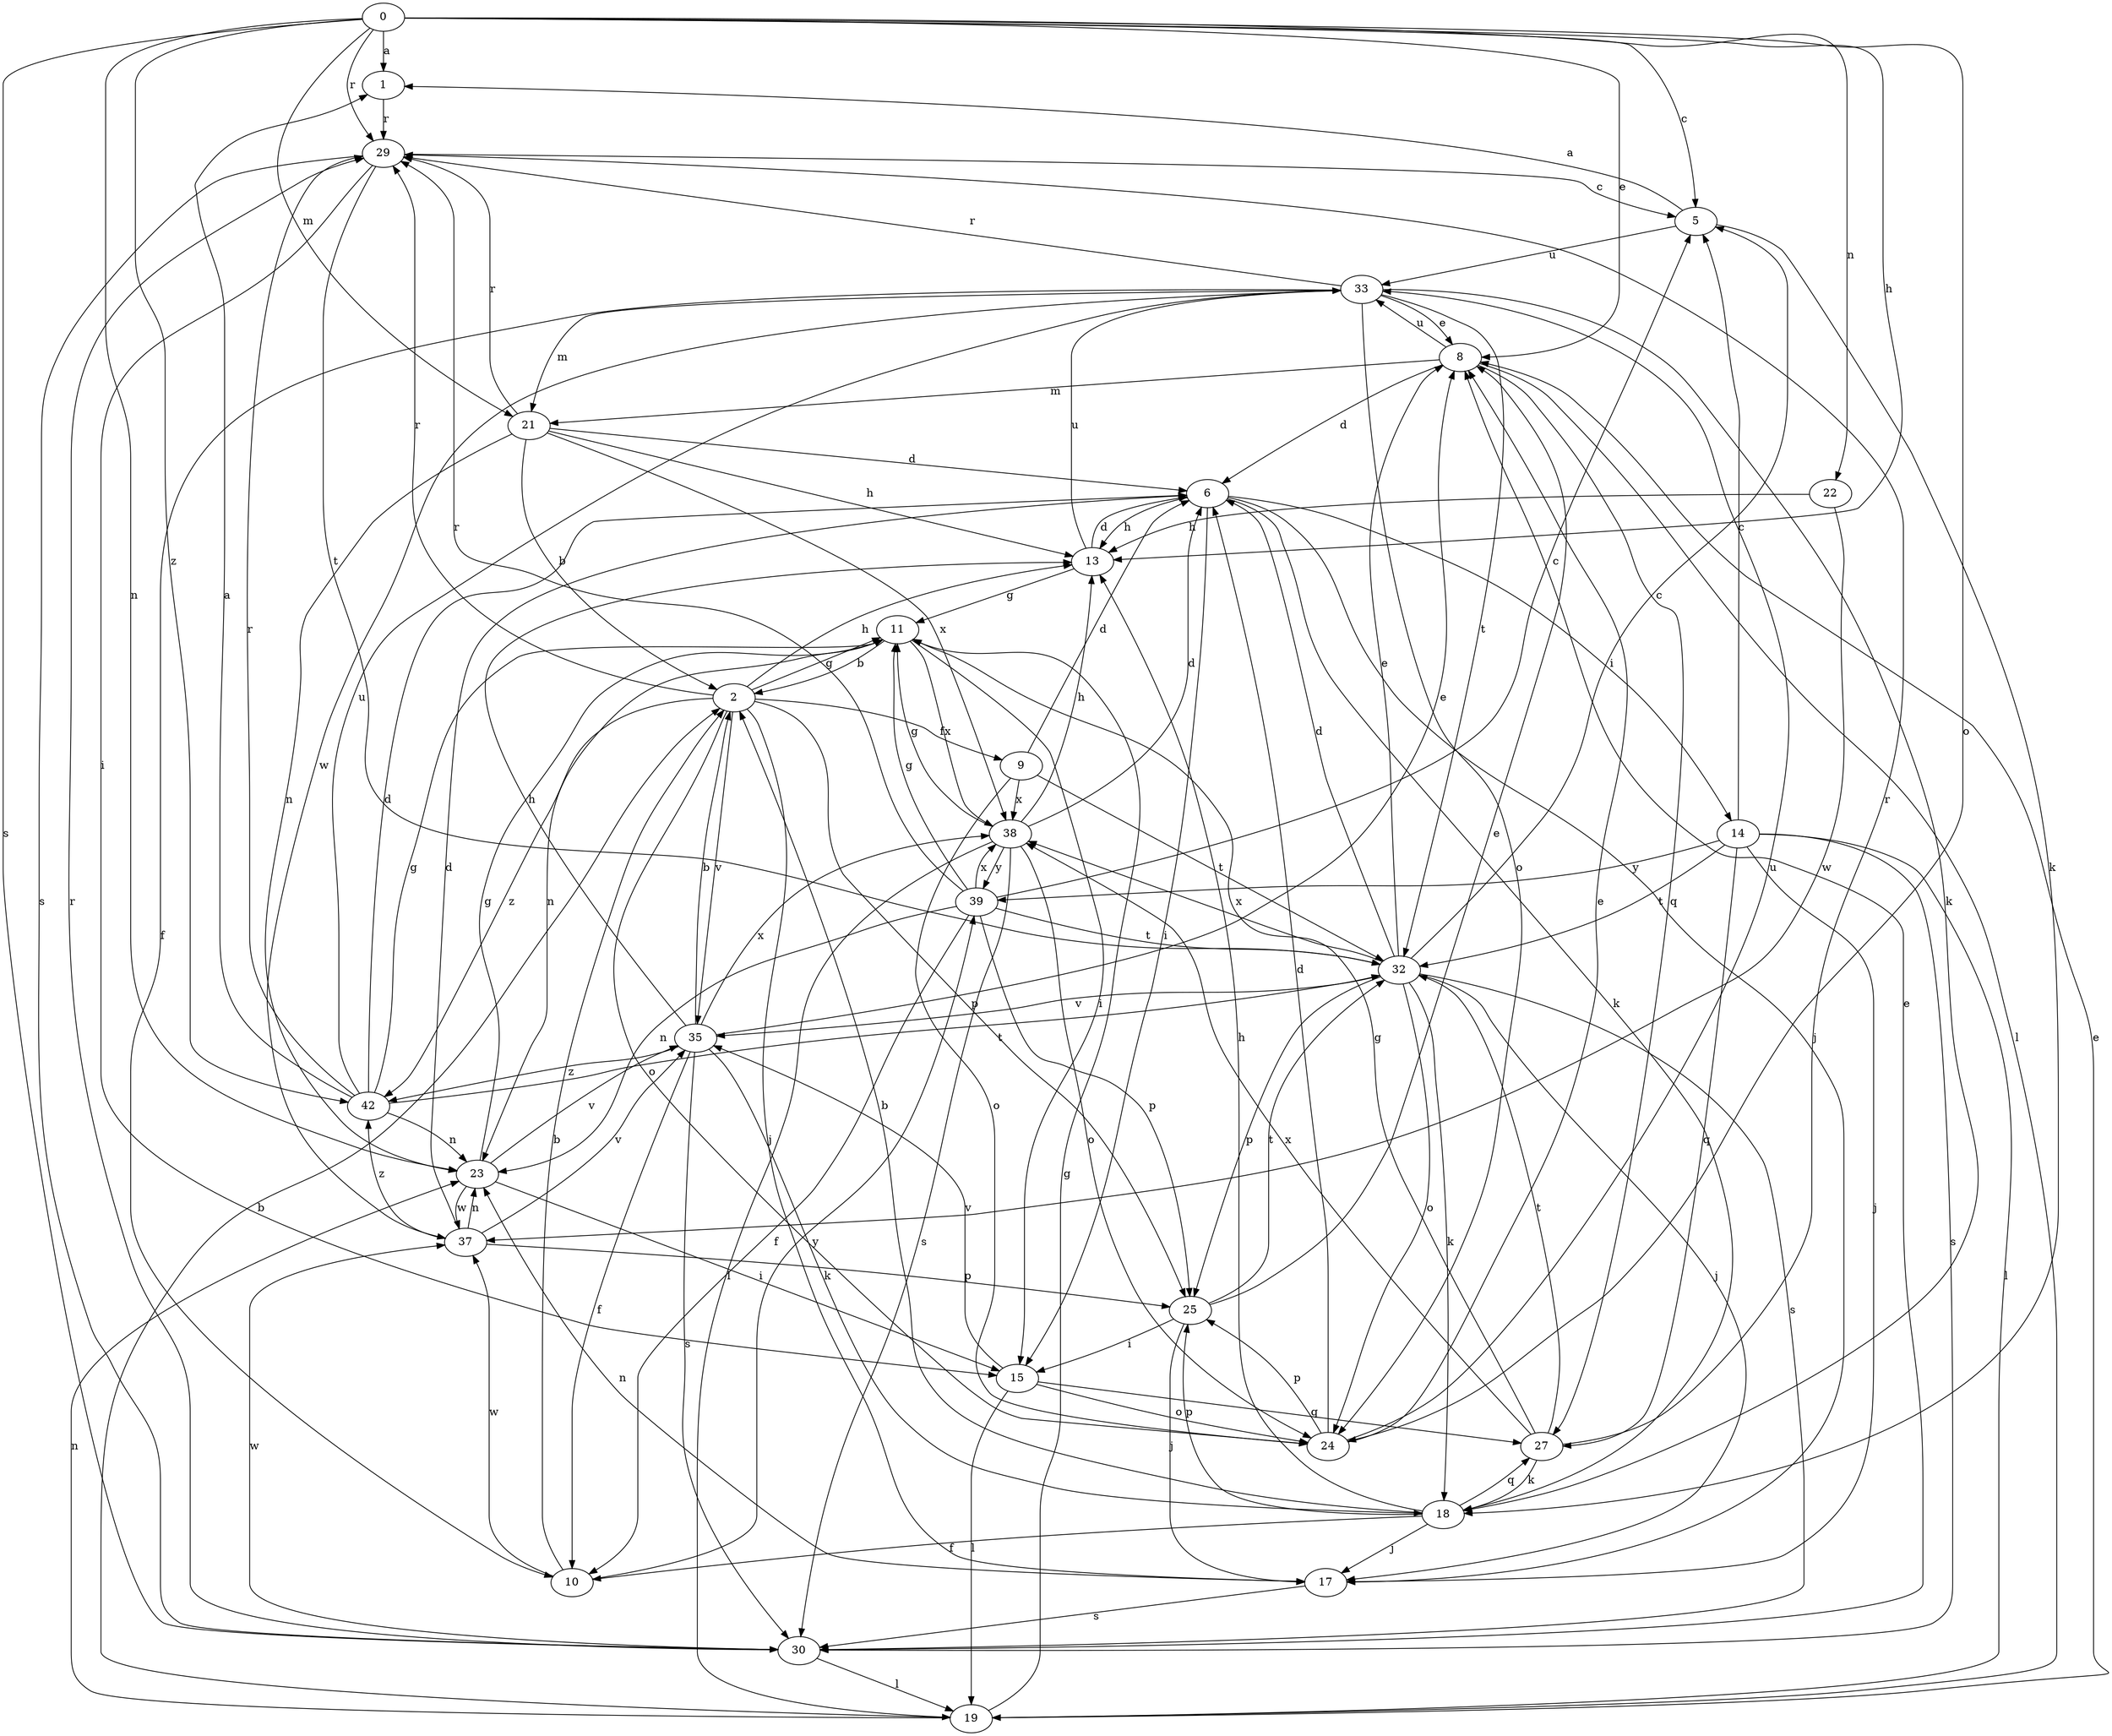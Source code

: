strict digraph  {
0;
1;
2;
5;
6;
8;
9;
10;
11;
13;
14;
15;
17;
18;
19;
21;
22;
23;
24;
25;
27;
29;
30;
32;
33;
35;
37;
38;
39;
42;
0 -> 1  [label=a];
0 -> 5  [label=c];
0 -> 8  [label=e];
0 -> 13  [label=h];
0 -> 21  [label=m];
0 -> 22  [label=n];
0 -> 23  [label=n];
0 -> 24  [label=o];
0 -> 29  [label=r];
0 -> 30  [label=s];
0 -> 42  [label=z];
1 -> 29  [label=r];
2 -> 9  [label=f];
2 -> 11  [label=g];
2 -> 13  [label=h];
2 -> 17  [label=j];
2 -> 24  [label=o];
2 -> 25  [label=p];
2 -> 29  [label=r];
2 -> 35  [label=v];
2 -> 42  [label=z];
5 -> 1  [label=a];
5 -> 18  [label=k];
5 -> 33  [label=u];
6 -> 13  [label=h];
6 -> 14  [label=i];
6 -> 15  [label=i];
6 -> 17  [label=j];
6 -> 18  [label=k];
8 -> 6  [label=d];
8 -> 19  [label=l];
8 -> 21  [label=m];
8 -> 27  [label=q];
8 -> 33  [label=u];
9 -> 6  [label=d];
9 -> 24  [label=o];
9 -> 32  [label=t];
9 -> 38  [label=x];
10 -> 2  [label=b];
10 -> 37  [label=w];
10 -> 39  [label=y];
11 -> 2  [label=b];
11 -> 15  [label=i];
11 -> 23  [label=n];
11 -> 38  [label=x];
13 -> 6  [label=d];
13 -> 11  [label=g];
13 -> 33  [label=u];
14 -> 5  [label=c];
14 -> 17  [label=j];
14 -> 19  [label=l];
14 -> 27  [label=q];
14 -> 30  [label=s];
14 -> 32  [label=t];
14 -> 39  [label=y];
15 -> 19  [label=l];
15 -> 24  [label=o];
15 -> 27  [label=q];
15 -> 35  [label=v];
17 -> 23  [label=n];
17 -> 30  [label=s];
18 -> 2  [label=b];
18 -> 10  [label=f];
18 -> 13  [label=h];
18 -> 17  [label=j];
18 -> 25  [label=p];
18 -> 27  [label=q];
19 -> 2  [label=b];
19 -> 8  [label=e];
19 -> 11  [label=g];
19 -> 23  [label=n];
21 -> 2  [label=b];
21 -> 6  [label=d];
21 -> 13  [label=h];
21 -> 23  [label=n];
21 -> 29  [label=r];
21 -> 38  [label=x];
22 -> 13  [label=h];
22 -> 37  [label=w];
23 -> 11  [label=g];
23 -> 15  [label=i];
23 -> 35  [label=v];
23 -> 37  [label=w];
24 -> 6  [label=d];
24 -> 8  [label=e];
24 -> 25  [label=p];
24 -> 33  [label=u];
25 -> 8  [label=e];
25 -> 15  [label=i];
25 -> 17  [label=j];
25 -> 32  [label=t];
27 -> 11  [label=g];
27 -> 18  [label=k];
27 -> 29  [label=r];
27 -> 32  [label=t];
27 -> 38  [label=x];
29 -> 5  [label=c];
29 -> 15  [label=i];
29 -> 30  [label=s];
29 -> 32  [label=t];
30 -> 8  [label=e];
30 -> 19  [label=l];
30 -> 29  [label=r];
30 -> 37  [label=w];
32 -> 5  [label=c];
32 -> 6  [label=d];
32 -> 8  [label=e];
32 -> 17  [label=j];
32 -> 18  [label=k];
32 -> 24  [label=o];
32 -> 25  [label=p];
32 -> 30  [label=s];
32 -> 35  [label=v];
32 -> 38  [label=x];
33 -> 8  [label=e];
33 -> 10  [label=f];
33 -> 18  [label=k];
33 -> 21  [label=m];
33 -> 24  [label=o];
33 -> 29  [label=r];
33 -> 32  [label=t];
33 -> 37  [label=w];
35 -> 2  [label=b];
35 -> 8  [label=e];
35 -> 10  [label=f];
35 -> 13  [label=h];
35 -> 18  [label=k];
35 -> 30  [label=s];
35 -> 38  [label=x];
35 -> 42  [label=z];
37 -> 6  [label=d];
37 -> 23  [label=n];
37 -> 25  [label=p];
37 -> 35  [label=v];
37 -> 42  [label=z];
38 -> 6  [label=d];
38 -> 11  [label=g];
38 -> 13  [label=h];
38 -> 19  [label=l];
38 -> 24  [label=o];
38 -> 30  [label=s];
38 -> 39  [label=y];
39 -> 5  [label=c];
39 -> 10  [label=f];
39 -> 11  [label=g];
39 -> 23  [label=n];
39 -> 25  [label=p];
39 -> 29  [label=r];
39 -> 32  [label=t];
39 -> 38  [label=x];
42 -> 1  [label=a];
42 -> 6  [label=d];
42 -> 11  [label=g];
42 -> 23  [label=n];
42 -> 29  [label=r];
42 -> 32  [label=t];
42 -> 33  [label=u];
}
